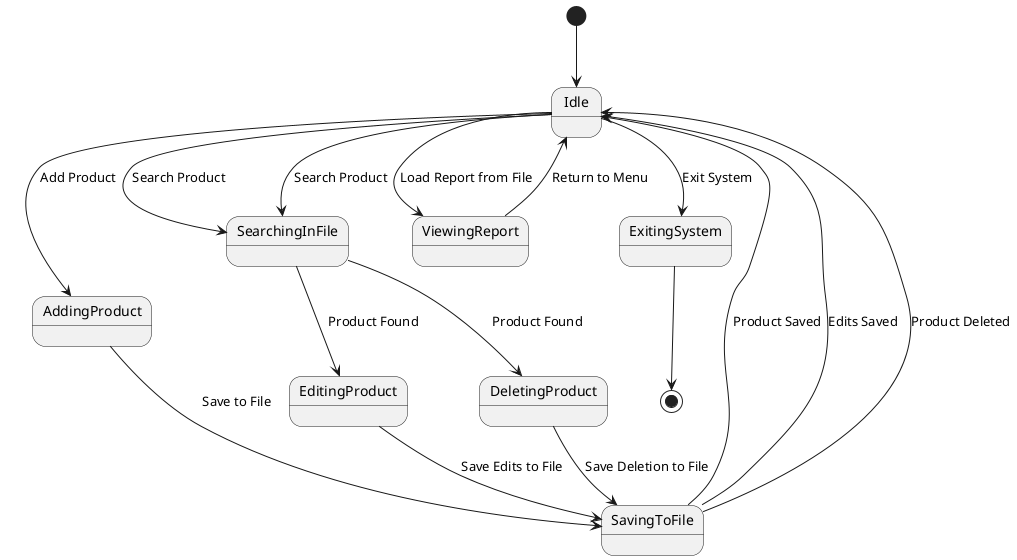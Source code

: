 @startuml
[*] --> Idle

Idle --> AddingProduct : Add Product
AddingProduct --> SavingToFile : Save to File
SavingToFile --> Idle : Product Saved

Idle --> SearchingInFile : Search Product
SearchingInFile --> EditingProduct : Product Found
EditingProduct --> SavingToFile : Save Edits to File
SavingToFile --> Idle : Edits Saved

Idle --> SearchingInFile : Search Product
SearchingInFile --> DeletingProduct : Product Found
DeletingProduct --> SavingToFile : Save Deletion to File
SavingToFile --> Idle : Product Deleted

Idle --> ViewingReport : Load Report from File
ViewingReport --> Idle : Return to Menu

Idle --> ExitingSystem : Exit System
ExitingSystem --> [*]
@enduml
